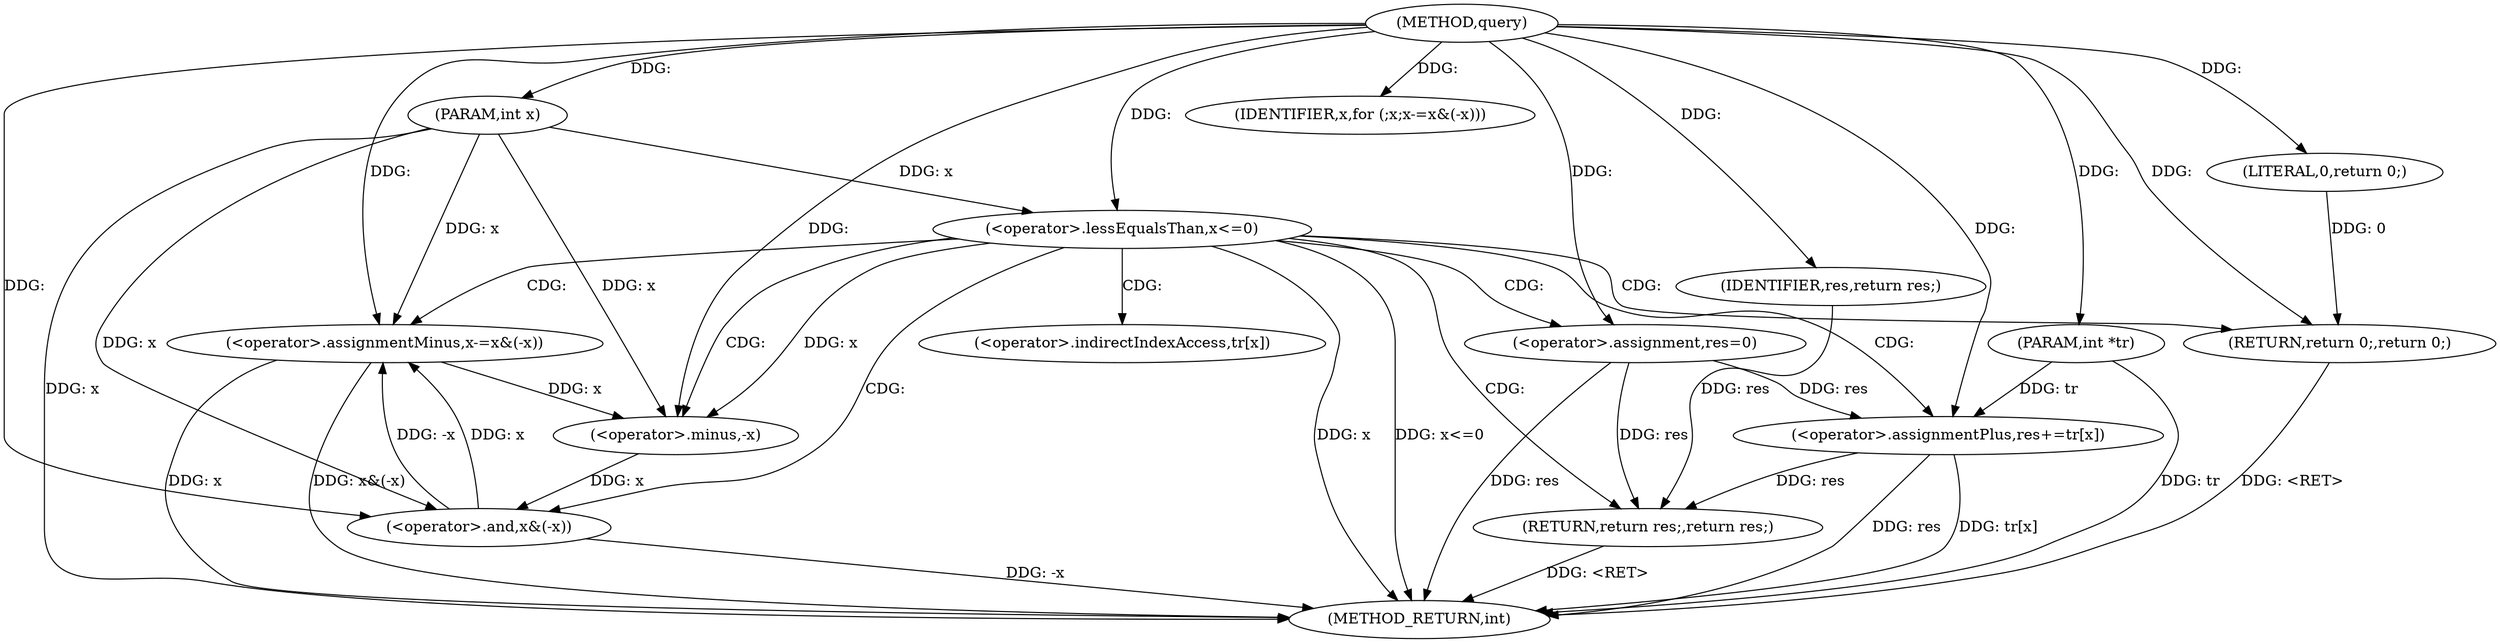 digraph "query" {  
"1000471" [label = "(METHOD,query)" ]
"1000500" [label = "(METHOD_RETURN,int)" ]
"1000472" [label = "(PARAM,int x)" ]
"1000473" [label = "(PARAM,int *tr)" ]
"1000482" [label = "(<operator>.assignment,res=0)" ]
"1000498" [label = "(RETURN,return res;,return res;)" ]
"1000476" [label = "(<operator>.lessEqualsThan,x<=0)" ]
"1000479" [label = "(RETURN,return 0;,return 0;)" ]
"1000486" [label = "(IDENTIFIER,x,for (;x;x-=x&(-x)))" ]
"1000487" [label = "(<operator>.assignmentMinus,x-=x&(-x))" ]
"1000493" [label = "(<operator>.assignmentPlus,res+=tr[x])" ]
"1000499" [label = "(IDENTIFIER,res,return res;)" ]
"1000480" [label = "(LITERAL,0,return 0;)" ]
"1000489" [label = "(<operator>.and,x&(-x))" ]
"1000491" [label = "(<operator>.minus,-x)" ]
"1000495" [label = "(<operator>.indirectIndexAccess,tr[x])" ]
  "1000498" -> "1000500"  [ label = "DDG: <RET>"] 
  "1000479" -> "1000500"  [ label = "DDG: <RET>"] 
  "1000472" -> "1000500"  [ label = "DDG: x"] 
  "1000473" -> "1000500"  [ label = "DDG: tr"] 
  "1000476" -> "1000500"  [ label = "DDG: x"] 
  "1000476" -> "1000500"  [ label = "DDG: x<=0"] 
  "1000482" -> "1000500"  [ label = "DDG: res"] 
  "1000493" -> "1000500"  [ label = "DDG: res"] 
  "1000493" -> "1000500"  [ label = "DDG: tr[x]"] 
  "1000487" -> "1000500"  [ label = "DDG: x"] 
  "1000489" -> "1000500"  [ label = "DDG: -x"] 
  "1000487" -> "1000500"  [ label = "DDG: x&(-x)"] 
  "1000471" -> "1000472"  [ label = "DDG: "] 
  "1000471" -> "1000473"  [ label = "DDG: "] 
  "1000471" -> "1000482"  [ label = "DDG: "] 
  "1000499" -> "1000498"  [ label = "DDG: res"] 
  "1000482" -> "1000498"  [ label = "DDG: res"] 
  "1000493" -> "1000498"  [ label = "DDG: res"] 
  "1000480" -> "1000479"  [ label = "DDG: 0"] 
  "1000471" -> "1000479"  [ label = "DDG: "] 
  "1000471" -> "1000486"  [ label = "DDG: "] 
  "1000489" -> "1000487"  [ label = "DDG: -x"] 
  "1000489" -> "1000487"  [ label = "DDG: x"] 
  "1000473" -> "1000493"  [ label = "DDG: tr"] 
  "1000471" -> "1000499"  [ label = "DDG: "] 
  "1000472" -> "1000476"  [ label = "DDG: x"] 
  "1000471" -> "1000476"  [ label = "DDG: "] 
  "1000471" -> "1000480"  [ label = "DDG: "] 
  "1000472" -> "1000487"  [ label = "DDG: x"] 
  "1000471" -> "1000487"  [ label = "DDG: "] 
  "1000482" -> "1000493"  [ label = "DDG: res"] 
  "1000471" -> "1000493"  [ label = "DDG: "] 
  "1000491" -> "1000489"  [ label = "DDG: x"] 
  "1000472" -> "1000489"  [ label = "DDG: x"] 
  "1000471" -> "1000489"  [ label = "DDG: "] 
  "1000476" -> "1000491"  [ label = "DDG: x"] 
  "1000487" -> "1000491"  [ label = "DDG: x"] 
  "1000472" -> "1000491"  [ label = "DDG: x"] 
  "1000471" -> "1000491"  [ label = "DDG: "] 
  "1000476" -> "1000498"  [ label = "CDG: "] 
  "1000476" -> "1000479"  [ label = "CDG: "] 
  "1000476" -> "1000482"  [ label = "CDG: "] 
  "1000476" -> "1000495"  [ label = "CDG: "] 
  "1000476" -> "1000493"  [ label = "CDG: "] 
  "1000476" -> "1000487"  [ label = "CDG: "] 
  "1000476" -> "1000491"  [ label = "CDG: "] 
  "1000476" -> "1000489"  [ label = "CDG: "] 
}
